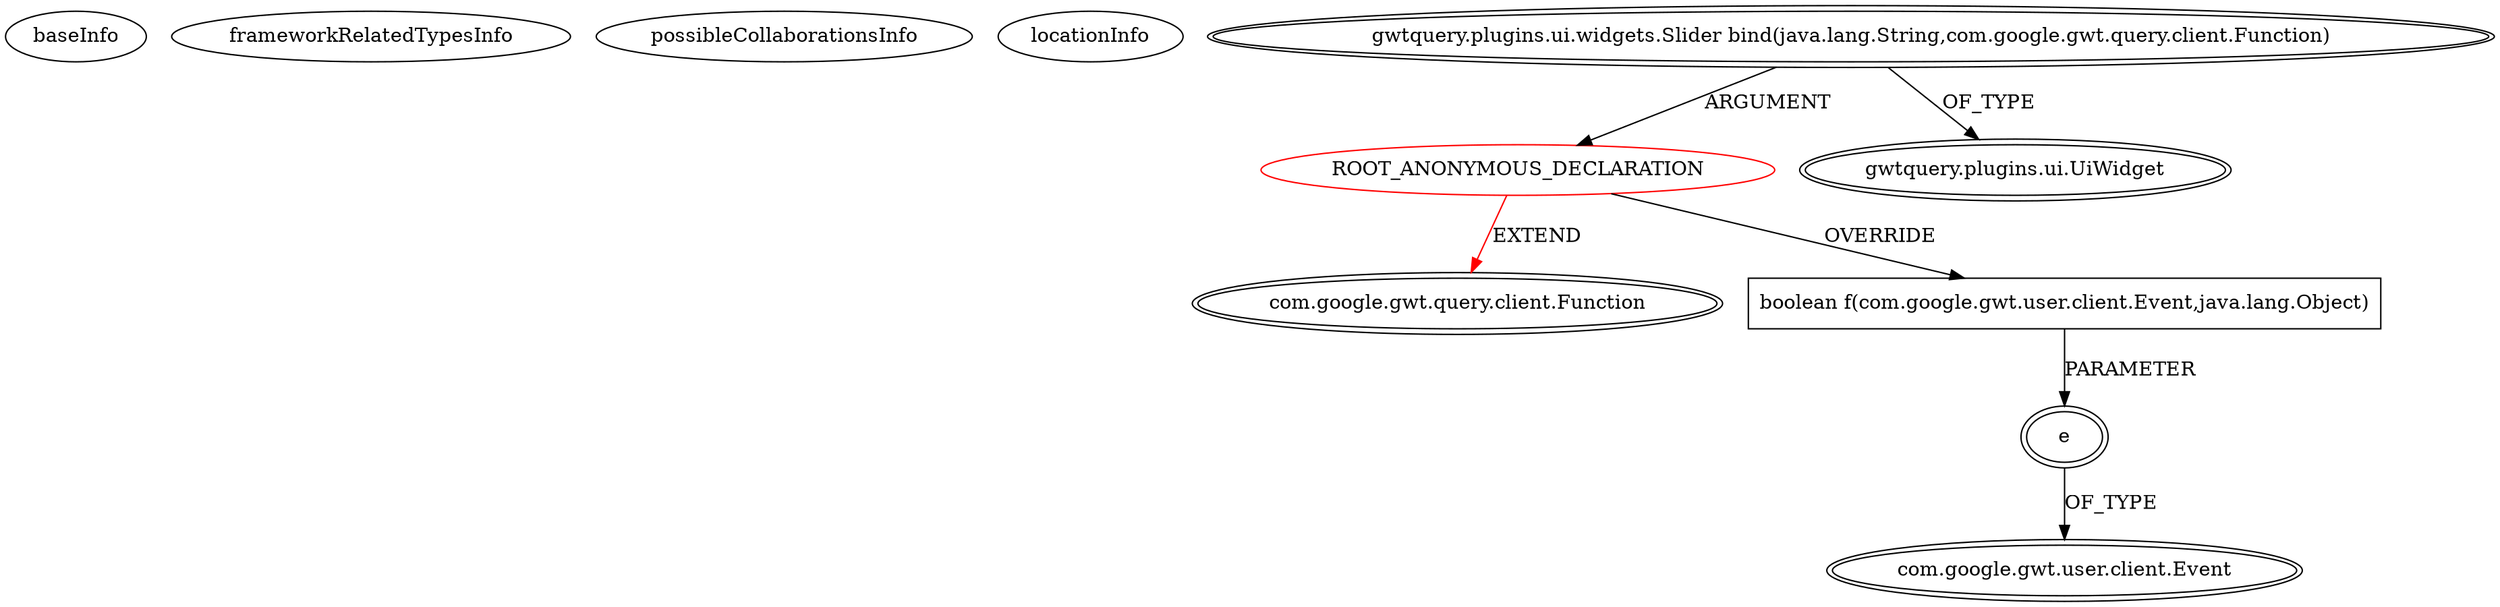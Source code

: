 digraph {
baseInfo[graphId=3647,category="extension_graph",isAnonymous=true,possibleRelation=false]
frameworkRelatedTypesInfo[0="com.google.gwt.query.client.Function"]
possibleCollaborationsInfo[]
locationInfo[projectName="luxferrari-AlgebrApp",filePath="/luxferrari-AlgebrApp/AlgebrApp-master/AlgebrApp/src/org/luxferrari/algebrapp/client/IncrementSlider.java",contextSignature="void setupElement()",graphId="3647"]
0[label="ROOT_ANONYMOUS_DECLARATION",vertexType="ROOT_ANONYMOUS_DECLARATION",isFrameworkType=false,color=red]
1[label="com.google.gwt.query.client.Function",vertexType="FRAMEWORK_CLASS_TYPE",isFrameworkType=true,peripheries=2]
2[label="gwtquery.plugins.ui.widgets.Slider bind(java.lang.String,com.google.gwt.query.client.Function)",vertexType="OUTSIDE_CALL",isFrameworkType=true,peripheries=2]
3[label="gwtquery.plugins.ui.UiWidget",vertexType="FRAMEWORK_CLASS_TYPE",isFrameworkType=true,peripheries=2]
4[label="boolean f(com.google.gwt.user.client.Event,java.lang.Object)",vertexType="OVERRIDING_METHOD_DECLARATION",isFrameworkType=false,shape=box]
5[label="e",vertexType="PARAMETER_DECLARATION",isFrameworkType=true,peripheries=2]
6[label="com.google.gwt.user.client.Event",vertexType="FRAMEWORK_CLASS_TYPE",isFrameworkType=true,peripheries=2]
0->1[label="EXTEND",color=red]
2->0[label="ARGUMENT"]
2->3[label="OF_TYPE"]
0->4[label="OVERRIDE"]
5->6[label="OF_TYPE"]
4->5[label="PARAMETER"]
}
